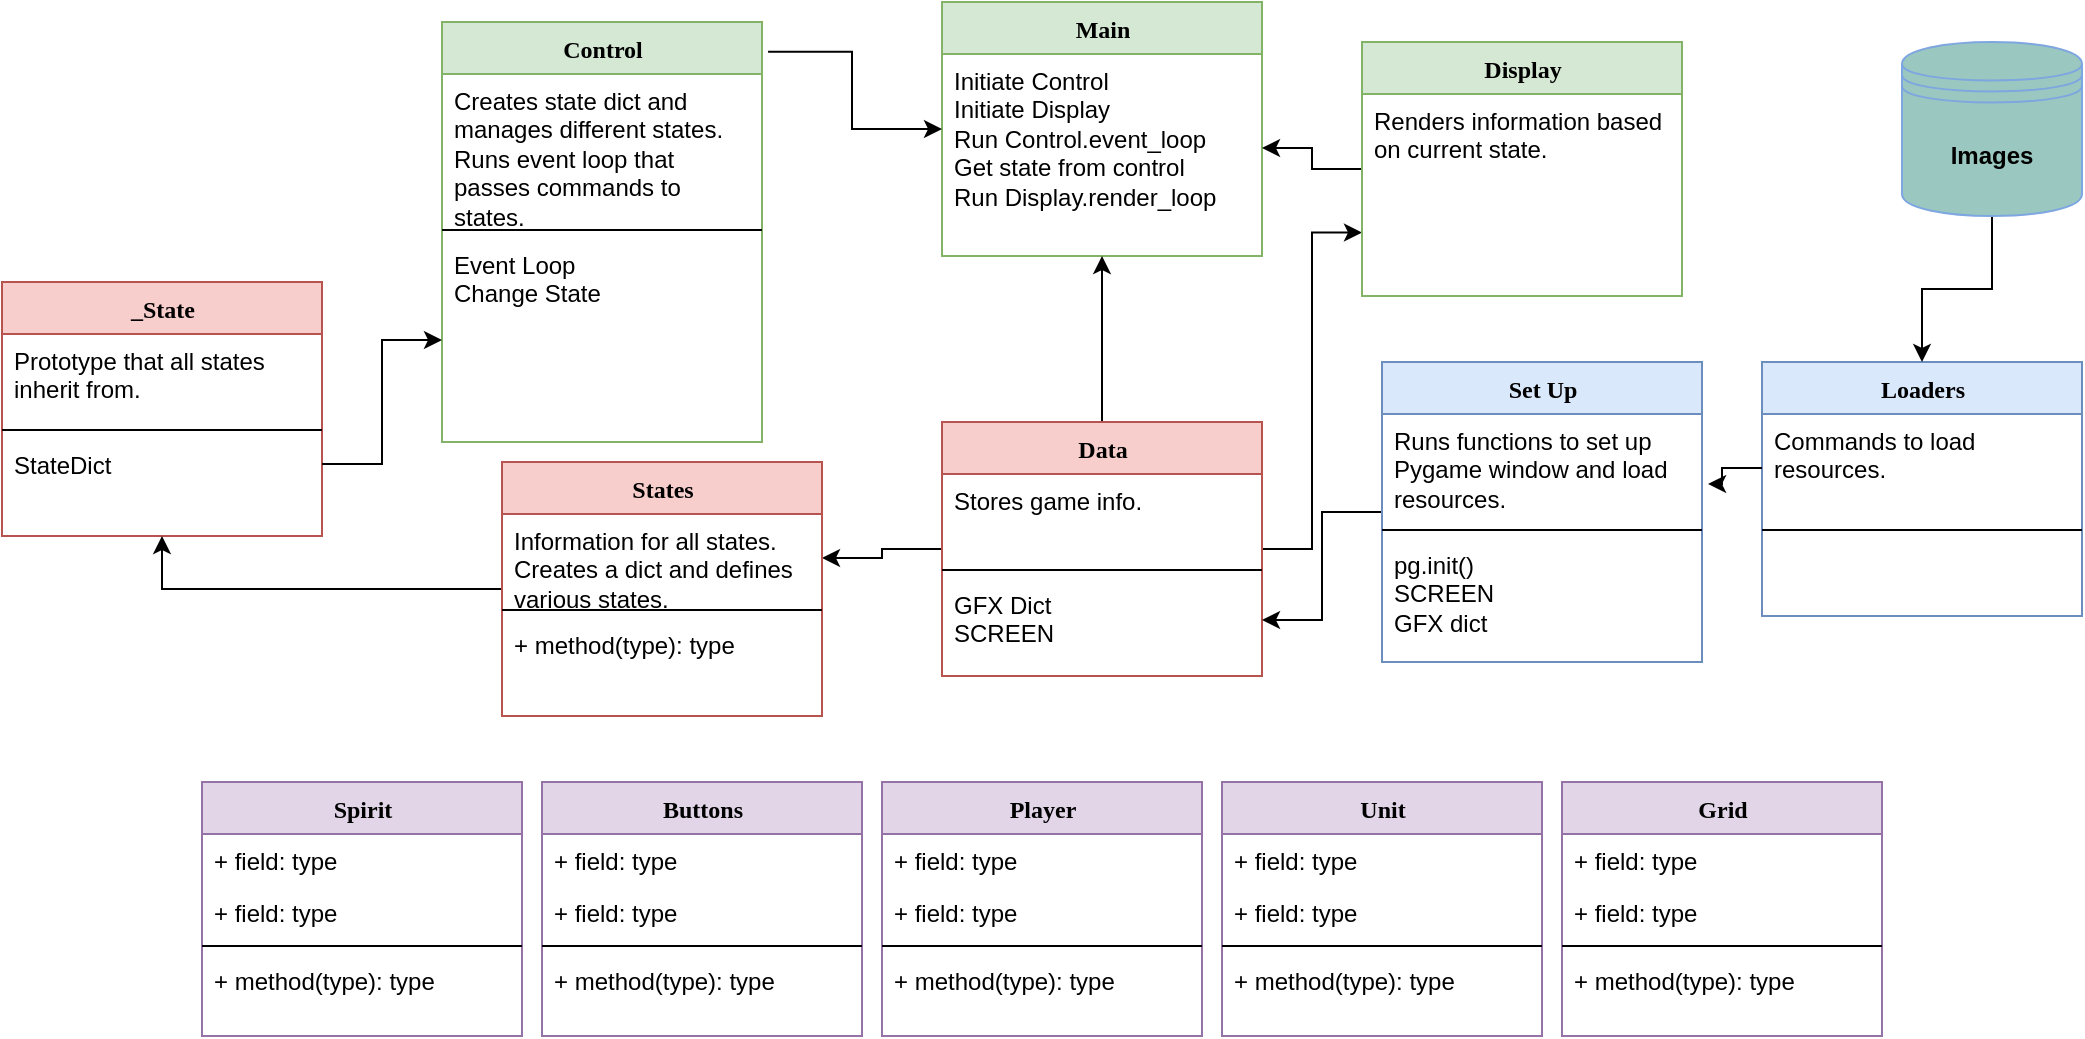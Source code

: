 <mxfile version="21.0.6" type="device"><diagram name="Page-1" id="9f46799a-70d6-7492-0946-bef42562c5a5"><mxGraphModel dx="1034" dy="704" grid="1" gridSize="10" guides="1" tooltips="1" connect="1" arrows="1" fold="1" page="1" pageScale="1" pageWidth="1100" pageHeight="850" background="none" math="0" shadow="0"><root><mxCell id="0"/><mxCell id="1" parent="0"/><mxCell id="78961159f06e98e8-17" value="Main" style="swimlane;html=1;fontStyle=1;align=center;verticalAlign=top;childLayout=stackLayout;horizontal=1;startSize=26;horizontalStack=0;resizeParent=1;resizeLast=0;collapsible=1;marginBottom=0;swimlaneFillColor=#ffffff;rounded=0;shadow=0;comic=0;labelBackgroundColor=none;strokeWidth=1;fillColor=#d5e8d4;fontFamily=Verdana;fontSize=12;strokeColor=#82b366;" parent="1" vertex="1"><mxGeometry x="520" width="160" height="127" as="geometry"/></mxCell><mxCell id="78961159f06e98e8-21" value="&lt;div&gt;Initiate Control&lt;/div&gt;&lt;div&gt;Initiate Display&lt;/div&gt;&lt;div&gt;Run Control.event_loop&lt;/div&gt;&lt;div&gt;Get state from control&lt;br&gt;&lt;/div&gt;&lt;div&gt;Run Display.render_loop&lt;br&gt;&lt;/div&gt;" style="text;html=1;strokeColor=none;fillColor=none;align=left;verticalAlign=top;spacingLeft=4;spacingRight=4;whiteSpace=wrap;overflow=hidden;rotatable=0;points=[[0,0.5],[1,0.5]];portConstraint=eastwest;" parent="78961159f06e98e8-17" vertex="1"><mxGeometry y="26" width="160" height="94" as="geometry"/></mxCell><mxCell id="-t0i3O5oJkL6AfwVkczq-73" style="edgeStyle=orthogonalEdgeStyle;rounded=0;orthogonalLoop=1;jettySize=auto;html=1;exitX=1.019;exitY=0.071;exitDx=0;exitDy=0;exitPerimeter=0;" parent="1" source="-t0i3O5oJkL6AfwVkczq-3" target="78961159f06e98e8-17" edge="1"><mxGeometry relative="1" as="geometry"/></mxCell><mxCell id="-t0i3O5oJkL6AfwVkczq-3" value="Control" style="swimlane;html=1;fontStyle=1;align=center;verticalAlign=top;childLayout=stackLayout;horizontal=1;startSize=26;horizontalStack=0;resizeParent=1;resizeLast=0;collapsible=1;marginBottom=0;swimlaneFillColor=#ffffff;rounded=0;shadow=0;comic=0;labelBackgroundColor=none;strokeWidth=1;fillColor=#d5e8d4;fontFamily=Verdana;fontSize=12;strokeColor=#82b366;" parent="1" vertex="1"><mxGeometry x="270" y="10" width="160" height="210" as="geometry"/></mxCell><mxCell id="-t0i3O5oJkL6AfwVkczq-4" value="Creates state dict and manages different states.&amp;nbsp; Runs event loop that passes commands to states." style="text;html=1;strokeColor=none;fillColor=none;align=left;verticalAlign=top;spacingLeft=4;spacingRight=4;whiteSpace=wrap;overflow=hidden;rotatable=0;points=[[0,0.5],[1,0.5]];portConstraint=eastwest;" parent="-t0i3O5oJkL6AfwVkczq-3" vertex="1"><mxGeometry y="26" width="160" height="74" as="geometry"/></mxCell><mxCell id="-t0i3O5oJkL6AfwVkczq-6" value="" style="line;html=1;strokeWidth=1;fillColor=none;align=left;verticalAlign=middle;spacingTop=-1;spacingLeft=3;spacingRight=3;rotatable=0;labelPosition=right;points=[];portConstraint=eastwest;" parent="-t0i3O5oJkL6AfwVkczq-3" vertex="1"><mxGeometry y="100" width="160" height="8" as="geometry"/></mxCell><mxCell id="-t0i3O5oJkL6AfwVkczq-7" value="&lt;div&gt;Event Loop&lt;/div&gt;&lt;div&gt;Change State&lt;br&gt;&lt;/div&gt;" style="text;html=1;strokeColor=none;fillColor=none;align=left;verticalAlign=top;spacingLeft=4;spacingRight=4;whiteSpace=wrap;overflow=hidden;rotatable=0;points=[[0,0.5],[1,0.5]];portConstraint=eastwest;" parent="-t0i3O5oJkL6AfwVkczq-3" vertex="1"><mxGeometry y="108" width="160" height="102" as="geometry"/></mxCell><mxCell id="-t0i3O5oJkL6AfwVkczq-13" value="_State" style="swimlane;html=1;fontStyle=1;align=center;verticalAlign=top;childLayout=stackLayout;horizontal=1;startSize=26;horizontalStack=0;resizeParent=1;resizeLast=0;collapsible=1;marginBottom=0;swimlaneFillColor=#ffffff;rounded=0;shadow=0;comic=0;labelBackgroundColor=none;strokeWidth=1;fillColor=#f8cecc;fontFamily=Verdana;fontSize=12;strokeColor=#b85450;" parent="1" vertex="1"><mxGeometry x="50" y="140" width="160" height="127" as="geometry"/></mxCell><mxCell id="-t0i3O5oJkL6AfwVkczq-14" value="Prototype that all states inherit from." style="text;html=1;strokeColor=none;fillColor=none;align=left;verticalAlign=top;spacingLeft=4;spacingRight=4;whiteSpace=wrap;overflow=hidden;rotatable=0;points=[[0,0.5],[1,0.5]];portConstraint=eastwest;" parent="-t0i3O5oJkL6AfwVkczq-13" vertex="1"><mxGeometry y="26" width="160" height="44" as="geometry"/></mxCell><mxCell id="-t0i3O5oJkL6AfwVkczq-16" value="" style="line;html=1;strokeWidth=1;fillColor=none;align=left;verticalAlign=middle;spacingTop=-1;spacingLeft=3;spacingRight=3;rotatable=0;labelPosition=right;points=[];portConstraint=eastwest;" parent="-t0i3O5oJkL6AfwVkczq-13" vertex="1"><mxGeometry y="70" width="160" height="8" as="geometry"/></mxCell><mxCell id="-t0i3O5oJkL6AfwVkczq-17" value="StateDict" style="text;html=1;strokeColor=none;fillColor=none;align=left;verticalAlign=top;spacingLeft=4;spacingRight=4;whiteSpace=wrap;overflow=hidden;rotatable=0;points=[[0,0.5],[1,0.5]];portConstraint=eastwest;" parent="-t0i3O5oJkL6AfwVkczq-13" vertex="1"><mxGeometry y="78" width="160" height="26" as="geometry"/></mxCell><mxCell id="DJUjctKNokW5IFbs1Ufc-6" style="edgeStyle=orthogonalEdgeStyle;rounded=0;orthogonalLoop=1;jettySize=auto;html=1;entryX=1;entryY=0.5;entryDx=0;entryDy=0;" parent="1" source="-t0i3O5oJkL6AfwVkczq-18" target="-t0i3O5oJkL6AfwVkczq-62" edge="1"><mxGeometry relative="1" as="geometry"/></mxCell><mxCell id="eDm8jYXldDvQwBTFlyfI-7" style="edgeStyle=orthogonalEdgeStyle;rounded=0;orthogonalLoop=1;jettySize=auto;html=1;entryX=0.5;entryY=1;entryDx=0;entryDy=0;" edge="1" parent="1" source="-t0i3O5oJkL6AfwVkczq-18" target="78961159f06e98e8-17"><mxGeometry relative="1" as="geometry"/></mxCell><mxCell id="eDm8jYXldDvQwBTFlyfI-14" style="edgeStyle=orthogonalEdgeStyle;rounded=0;orthogonalLoop=1;jettySize=auto;html=1;entryX=0;entryY=0.75;entryDx=0;entryDy=0;" edge="1" parent="1" source="-t0i3O5oJkL6AfwVkczq-18" target="-t0i3O5oJkL6AfwVkczq-34"><mxGeometry relative="1" as="geometry"/></mxCell><mxCell id="-t0i3O5oJkL6AfwVkczq-18" value="Data" style="swimlane;html=1;fontStyle=1;align=center;verticalAlign=top;childLayout=stackLayout;horizontal=1;startSize=26;horizontalStack=0;resizeParent=1;resizeLast=0;collapsible=1;marginBottom=0;swimlaneFillColor=#ffffff;rounded=0;shadow=0;comic=0;labelBackgroundColor=none;strokeWidth=1;fillColor=#f8cecc;fontFamily=Verdana;fontSize=12;strokeColor=#b85450;" parent="1" vertex="1"><mxGeometry x="520" y="210" width="160" height="127" as="geometry"/></mxCell><mxCell id="-t0i3O5oJkL6AfwVkczq-19" value="Stores game info." style="text;html=1;strokeColor=none;fillColor=none;align=left;verticalAlign=top;spacingLeft=4;spacingRight=4;whiteSpace=wrap;overflow=hidden;rotatable=0;points=[[0,0.5],[1,0.5]];portConstraint=eastwest;" parent="-t0i3O5oJkL6AfwVkczq-18" vertex="1"><mxGeometry y="26" width="160" height="44" as="geometry"/></mxCell><mxCell id="-t0i3O5oJkL6AfwVkczq-21" value="" style="line;html=1;strokeWidth=1;fillColor=none;align=left;verticalAlign=middle;spacingTop=-1;spacingLeft=3;spacingRight=3;rotatable=0;labelPosition=right;points=[];portConstraint=eastwest;" parent="-t0i3O5oJkL6AfwVkczq-18" vertex="1"><mxGeometry y="70" width="160" height="8" as="geometry"/></mxCell><mxCell id="-t0i3O5oJkL6AfwVkczq-22" value="&lt;div&gt;GFX Dict&lt;/div&gt;&lt;div&gt;SCREEN&lt;br&gt;&lt;/div&gt;" style="text;html=1;strokeColor=none;fillColor=none;align=left;verticalAlign=top;spacingLeft=4;spacingRight=4;whiteSpace=wrap;overflow=hidden;rotatable=0;points=[[0,0.5],[1,0.5]];portConstraint=eastwest;" parent="-t0i3O5oJkL6AfwVkczq-18" vertex="1"><mxGeometry y="78" width="160" height="42" as="geometry"/></mxCell><mxCell id="-t0i3O5oJkL6AfwVkczq-24" value="Player" style="swimlane;html=1;fontStyle=1;align=center;verticalAlign=top;childLayout=stackLayout;horizontal=1;startSize=26;horizontalStack=0;resizeParent=1;resizeLast=0;collapsible=1;marginBottom=0;swimlaneFillColor=#ffffff;rounded=0;shadow=0;comic=0;labelBackgroundColor=none;strokeWidth=1;fillColor=#e1d5e7;fontFamily=Verdana;fontSize=12;strokeColor=#9673a6;" parent="1" vertex="1"><mxGeometry x="490" y="390" width="160" height="127" as="geometry"/></mxCell><mxCell id="-t0i3O5oJkL6AfwVkczq-25" value="+ field: type" style="text;html=1;strokeColor=none;fillColor=none;align=left;verticalAlign=top;spacingLeft=4;spacingRight=4;whiteSpace=wrap;overflow=hidden;rotatable=0;points=[[0,0.5],[1,0.5]];portConstraint=eastwest;" parent="-t0i3O5oJkL6AfwVkczq-24" vertex="1"><mxGeometry y="26" width="160" height="26" as="geometry"/></mxCell><mxCell id="-t0i3O5oJkL6AfwVkczq-26" value="+ field: type" style="text;html=1;strokeColor=none;fillColor=none;align=left;verticalAlign=top;spacingLeft=4;spacingRight=4;whiteSpace=wrap;overflow=hidden;rotatable=0;points=[[0,0.5],[1,0.5]];portConstraint=eastwest;" parent="-t0i3O5oJkL6AfwVkczq-24" vertex="1"><mxGeometry y="52" width="160" height="26" as="geometry"/></mxCell><mxCell id="-t0i3O5oJkL6AfwVkczq-27" value="" style="line;html=1;strokeWidth=1;fillColor=none;align=left;verticalAlign=middle;spacingTop=-1;spacingLeft=3;spacingRight=3;rotatable=0;labelPosition=right;points=[];portConstraint=eastwest;" parent="-t0i3O5oJkL6AfwVkczq-24" vertex="1"><mxGeometry y="78" width="160" height="8" as="geometry"/></mxCell><mxCell id="-t0i3O5oJkL6AfwVkczq-28" value="+ method(type): type" style="text;html=1;strokeColor=none;fillColor=none;align=left;verticalAlign=top;spacingLeft=4;spacingRight=4;whiteSpace=wrap;overflow=hidden;rotatable=0;points=[[0,0.5],[1,0.5]];portConstraint=eastwest;" parent="-t0i3O5oJkL6AfwVkczq-24" vertex="1"><mxGeometry y="86" width="160" height="26" as="geometry"/></mxCell><mxCell id="eDm8jYXldDvQwBTFlyfI-8" style="edgeStyle=orthogonalEdgeStyle;rounded=0;orthogonalLoop=1;jettySize=auto;html=1;entryX=1;entryY=0.5;entryDx=0;entryDy=0;" edge="1" parent="1" source="-t0i3O5oJkL6AfwVkczq-34" target="78961159f06e98e8-21"><mxGeometry relative="1" as="geometry"/></mxCell><mxCell id="-t0i3O5oJkL6AfwVkczq-34" value="Display" style="swimlane;html=1;fontStyle=1;align=center;verticalAlign=top;childLayout=stackLayout;horizontal=1;startSize=26;horizontalStack=0;resizeParent=1;resizeLast=0;collapsible=1;marginBottom=0;swimlaneFillColor=#ffffff;rounded=0;shadow=0;comic=0;labelBackgroundColor=none;strokeWidth=1;fillColor=#d5e8d4;fontFamily=Verdana;fontSize=12;strokeColor=#82b366;" parent="1" vertex="1"><mxGeometry x="730" y="20" width="160" height="127" as="geometry"/></mxCell><mxCell id="-t0i3O5oJkL6AfwVkczq-35" value="Renders information based on current state." style="text;html=1;strokeColor=none;fillColor=none;align=left;verticalAlign=top;spacingLeft=4;spacingRight=4;whiteSpace=wrap;overflow=hidden;rotatable=0;points=[[0,0.5],[1,0.5]];portConstraint=eastwest;" parent="-t0i3O5oJkL6AfwVkczq-34" vertex="1"><mxGeometry y="26" width="160" height="44" as="geometry"/></mxCell><mxCell id="-t0i3O5oJkL6AfwVkczq-39" value="Spirit" style="swimlane;html=1;fontStyle=1;align=center;verticalAlign=top;childLayout=stackLayout;horizontal=1;startSize=26;horizontalStack=0;resizeParent=1;resizeLast=0;collapsible=1;marginBottom=0;swimlaneFillColor=#ffffff;rounded=0;shadow=0;comic=0;labelBackgroundColor=none;strokeWidth=1;fillColor=#e1d5e7;fontFamily=Verdana;fontSize=12;strokeColor=#9673a6;" parent="1" vertex="1"><mxGeometry x="150" y="390" width="160" height="127" as="geometry"/></mxCell><mxCell id="-t0i3O5oJkL6AfwVkczq-40" value="+ field: type" style="text;html=1;strokeColor=none;fillColor=none;align=left;verticalAlign=top;spacingLeft=4;spacingRight=4;whiteSpace=wrap;overflow=hidden;rotatable=0;points=[[0,0.5],[1,0.5]];portConstraint=eastwest;" parent="-t0i3O5oJkL6AfwVkczq-39" vertex="1"><mxGeometry y="26" width="160" height="26" as="geometry"/></mxCell><mxCell id="-t0i3O5oJkL6AfwVkczq-41" value="+ field: type" style="text;html=1;strokeColor=none;fillColor=none;align=left;verticalAlign=top;spacingLeft=4;spacingRight=4;whiteSpace=wrap;overflow=hidden;rotatable=0;points=[[0,0.5],[1,0.5]];portConstraint=eastwest;" parent="-t0i3O5oJkL6AfwVkczq-39" vertex="1"><mxGeometry y="52" width="160" height="26" as="geometry"/></mxCell><mxCell id="-t0i3O5oJkL6AfwVkczq-42" value="" style="line;html=1;strokeWidth=1;fillColor=none;align=left;verticalAlign=middle;spacingTop=-1;spacingLeft=3;spacingRight=3;rotatable=0;labelPosition=right;points=[];portConstraint=eastwest;" parent="-t0i3O5oJkL6AfwVkczq-39" vertex="1"><mxGeometry y="78" width="160" height="8" as="geometry"/></mxCell><mxCell id="-t0i3O5oJkL6AfwVkczq-43" value="+ method(type): type" style="text;html=1;strokeColor=none;fillColor=none;align=left;verticalAlign=top;spacingLeft=4;spacingRight=4;whiteSpace=wrap;overflow=hidden;rotatable=0;points=[[0,0.5],[1,0.5]];portConstraint=eastwest;" parent="-t0i3O5oJkL6AfwVkczq-39" vertex="1"><mxGeometry y="86" width="160" height="26" as="geometry"/></mxCell><mxCell id="-t0i3O5oJkL6AfwVkczq-44" value="Grid" style="swimlane;html=1;fontStyle=1;align=center;verticalAlign=top;childLayout=stackLayout;horizontal=1;startSize=26;horizontalStack=0;resizeParent=1;resizeLast=0;collapsible=1;marginBottom=0;swimlaneFillColor=#ffffff;rounded=0;shadow=0;comic=0;labelBackgroundColor=none;strokeWidth=1;fillColor=#e1d5e7;fontFamily=Verdana;fontSize=12;strokeColor=#9673a6;" parent="1" vertex="1"><mxGeometry x="830" y="390" width="160" height="127" as="geometry"/></mxCell><mxCell id="-t0i3O5oJkL6AfwVkczq-45" value="+ field: type" style="text;html=1;strokeColor=none;fillColor=none;align=left;verticalAlign=top;spacingLeft=4;spacingRight=4;whiteSpace=wrap;overflow=hidden;rotatable=0;points=[[0,0.5],[1,0.5]];portConstraint=eastwest;" parent="-t0i3O5oJkL6AfwVkczq-44" vertex="1"><mxGeometry y="26" width="160" height="26" as="geometry"/></mxCell><mxCell id="-t0i3O5oJkL6AfwVkczq-46" value="+ field: type" style="text;html=1;strokeColor=none;fillColor=none;align=left;verticalAlign=top;spacingLeft=4;spacingRight=4;whiteSpace=wrap;overflow=hidden;rotatable=0;points=[[0,0.5],[1,0.5]];portConstraint=eastwest;" parent="-t0i3O5oJkL6AfwVkczq-44" vertex="1"><mxGeometry y="52" width="160" height="26" as="geometry"/></mxCell><mxCell id="-t0i3O5oJkL6AfwVkczq-47" value="" style="line;html=1;strokeWidth=1;fillColor=none;align=left;verticalAlign=middle;spacingTop=-1;spacingLeft=3;spacingRight=3;rotatable=0;labelPosition=right;points=[];portConstraint=eastwest;" parent="-t0i3O5oJkL6AfwVkczq-44" vertex="1"><mxGeometry y="78" width="160" height="8" as="geometry"/></mxCell><mxCell id="-t0i3O5oJkL6AfwVkczq-48" value="+ method(type): type" style="text;html=1;strokeColor=none;fillColor=none;align=left;verticalAlign=top;spacingLeft=4;spacingRight=4;whiteSpace=wrap;overflow=hidden;rotatable=0;points=[[0,0.5],[1,0.5]];portConstraint=eastwest;" parent="-t0i3O5oJkL6AfwVkczq-44" vertex="1"><mxGeometry y="86" width="160" height="26" as="geometry"/></mxCell><mxCell id="-t0i3O5oJkL6AfwVkczq-49" value="Buttons" style="swimlane;html=1;fontStyle=1;align=center;verticalAlign=top;childLayout=stackLayout;horizontal=1;startSize=26;horizontalStack=0;resizeParent=1;resizeLast=0;collapsible=1;marginBottom=0;swimlaneFillColor=#ffffff;rounded=0;shadow=0;comic=0;labelBackgroundColor=none;strokeWidth=1;fillColor=#e1d5e7;fontFamily=Verdana;fontSize=12;strokeColor=#9673a6;" parent="1" vertex="1"><mxGeometry x="320" y="390" width="160" height="127" as="geometry"/></mxCell><mxCell id="-t0i3O5oJkL6AfwVkczq-50" value="+ field: type" style="text;html=1;strokeColor=none;fillColor=none;align=left;verticalAlign=top;spacingLeft=4;spacingRight=4;whiteSpace=wrap;overflow=hidden;rotatable=0;points=[[0,0.5],[1,0.5]];portConstraint=eastwest;" parent="-t0i3O5oJkL6AfwVkczq-49" vertex="1"><mxGeometry y="26" width="160" height="26" as="geometry"/></mxCell><mxCell id="-t0i3O5oJkL6AfwVkczq-51" value="+ field: type" style="text;html=1;strokeColor=none;fillColor=none;align=left;verticalAlign=top;spacingLeft=4;spacingRight=4;whiteSpace=wrap;overflow=hidden;rotatable=0;points=[[0,0.5],[1,0.5]];portConstraint=eastwest;" parent="-t0i3O5oJkL6AfwVkczq-49" vertex="1"><mxGeometry y="52" width="160" height="26" as="geometry"/></mxCell><mxCell id="-t0i3O5oJkL6AfwVkczq-52" value="" style="line;html=1;strokeWidth=1;fillColor=none;align=left;verticalAlign=middle;spacingTop=-1;spacingLeft=3;spacingRight=3;rotatable=0;labelPosition=right;points=[];portConstraint=eastwest;" parent="-t0i3O5oJkL6AfwVkczq-49" vertex="1"><mxGeometry y="78" width="160" height="8" as="geometry"/></mxCell><mxCell id="-t0i3O5oJkL6AfwVkczq-53" value="+ method(type): type" style="text;html=1;strokeColor=none;fillColor=none;align=left;verticalAlign=top;spacingLeft=4;spacingRight=4;whiteSpace=wrap;overflow=hidden;rotatable=0;points=[[0,0.5],[1,0.5]];portConstraint=eastwest;" parent="-t0i3O5oJkL6AfwVkczq-49" vertex="1"><mxGeometry y="86" width="160" height="26" as="geometry"/></mxCell><mxCell id="-t0i3O5oJkL6AfwVkczq-54" value="Unit" style="swimlane;html=1;fontStyle=1;align=center;verticalAlign=top;childLayout=stackLayout;horizontal=1;startSize=26;horizontalStack=0;resizeParent=1;resizeLast=0;collapsible=1;marginBottom=0;swimlaneFillColor=#ffffff;rounded=0;shadow=0;comic=0;labelBackgroundColor=none;strokeWidth=1;fillColor=#e1d5e7;fontFamily=Verdana;fontSize=12;strokeColor=#9673a6;" parent="1" vertex="1"><mxGeometry x="660" y="390" width="160" height="127" as="geometry"/></mxCell><mxCell id="-t0i3O5oJkL6AfwVkczq-55" value="+ field: type" style="text;html=1;strokeColor=none;fillColor=none;align=left;verticalAlign=top;spacingLeft=4;spacingRight=4;whiteSpace=wrap;overflow=hidden;rotatable=0;points=[[0,0.5],[1,0.5]];portConstraint=eastwest;" parent="-t0i3O5oJkL6AfwVkczq-54" vertex="1"><mxGeometry y="26" width="160" height="26" as="geometry"/></mxCell><mxCell id="-t0i3O5oJkL6AfwVkczq-56" value="+ field: type" style="text;html=1;strokeColor=none;fillColor=none;align=left;verticalAlign=top;spacingLeft=4;spacingRight=4;whiteSpace=wrap;overflow=hidden;rotatable=0;points=[[0,0.5],[1,0.5]];portConstraint=eastwest;" parent="-t0i3O5oJkL6AfwVkczq-54" vertex="1"><mxGeometry y="52" width="160" height="26" as="geometry"/></mxCell><mxCell id="-t0i3O5oJkL6AfwVkczq-57" value="" style="line;html=1;strokeWidth=1;fillColor=none;align=left;verticalAlign=middle;spacingTop=-1;spacingLeft=3;spacingRight=3;rotatable=0;labelPosition=right;points=[];portConstraint=eastwest;" parent="-t0i3O5oJkL6AfwVkczq-54" vertex="1"><mxGeometry y="78" width="160" height="8" as="geometry"/></mxCell><mxCell id="-t0i3O5oJkL6AfwVkczq-58" value="+ method(type): type" style="text;html=1;strokeColor=none;fillColor=none;align=left;verticalAlign=top;spacingLeft=4;spacingRight=4;whiteSpace=wrap;overflow=hidden;rotatable=0;points=[[0,0.5],[1,0.5]];portConstraint=eastwest;" parent="-t0i3O5oJkL6AfwVkczq-54" vertex="1"><mxGeometry y="86" width="160" height="26" as="geometry"/></mxCell><mxCell id="eDm8jYXldDvQwBTFlyfI-9" style="edgeStyle=orthogonalEdgeStyle;rounded=0;orthogonalLoop=1;jettySize=auto;html=1;entryX=0.5;entryY=1;entryDx=0;entryDy=0;" edge="1" parent="1" source="-t0i3O5oJkL6AfwVkczq-61" target="-t0i3O5oJkL6AfwVkczq-13"><mxGeometry relative="1" as="geometry"/></mxCell><mxCell id="-t0i3O5oJkL6AfwVkczq-61" value="States" style="swimlane;html=1;fontStyle=1;align=center;verticalAlign=top;childLayout=stackLayout;horizontal=1;startSize=26;horizontalStack=0;resizeParent=1;resizeLast=0;collapsible=1;marginBottom=0;swimlaneFillColor=#ffffff;rounded=0;shadow=0;comic=0;labelBackgroundColor=none;strokeWidth=1;fillColor=#f8cecc;fontFamily=Verdana;fontSize=12;strokeColor=#b85450;" parent="1" vertex="1"><mxGeometry x="300" y="230" width="160" height="127" as="geometry"/></mxCell><mxCell id="-t0i3O5oJkL6AfwVkczq-62" value="Information for all states.&amp;nbsp; Creates a dict and defines various states." style="text;html=1;strokeColor=none;fillColor=none;align=left;verticalAlign=top;spacingLeft=4;spacingRight=4;whiteSpace=wrap;overflow=hidden;rotatable=0;points=[[0,0.5],[1,0.5]];portConstraint=eastwest;" parent="-t0i3O5oJkL6AfwVkczq-61" vertex="1"><mxGeometry y="26" width="160" height="44" as="geometry"/></mxCell><mxCell id="-t0i3O5oJkL6AfwVkczq-63" value="" style="line;html=1;strokeWidth=1;fillColor=none;align=left;verticalAlign=middle;spacingTop=-1;spacingLeft=3;spacingRight=3;rotatable=0;labelPosition=right;points=[];portConstraint=eastwest;" parent="-t0i3O5oJkL6AfwVkczq-61" vertex="1"><mxGeometry y="70" width="160" height="8" as="geometry"/></mxCell><mxCell id="-t0i3O5oJkL6AfwVkczq-64" value="+ method(type): type" style="text;html=1;strokeColor=none;fillColor=none;align=left;verticalAlign=top;spacingLeft=4;spacingRight=4;whiteSpace=wrap;overflow=hidden;rotatable=0;points=[[0,0.5],[1,0.5]];portConstraint=eastwest;" parent="-t0i3O5oJkL6AfwVkczq-61" vertex="1"><mxGeometry y="78" width="160" height="30" as="geometry"/></mxCell><mxCell id="eDm8jYXldDvQwBTFlyfI-11" style="edgeStyle=orthogonalEdgeStyle;rounded=0;orthogonalLoop=1;jettySize=auto;html=1;" edge="1" parent="1" source="RKAg7bWh1QvAr-ADB0N2-1" target="-t0i3O5oJkL6AfwVkczq-22"><mxGeometry relative="1" as="geometry"/></mxCell><mxCell id="RKAg7bWh1QvAr-ADB0N2-1" value="&lt;div&gt;Set Up&lt;/div&gt;&lt;div&gt;&lt;br&gt;&lt;/div&gt;" style="swimlane;html=1;fontStyle=1;align=center;verticalAlign=top;childLayout=stackLayout;horizontal=1;startSize=26;horizontalStack=0;resizeParent=1;resizeLast=0;collapsible=1;marginBottom=0;swimlaneFillColor=#ffffff;rounded=0;shadow=0;comic=0;labelBackgroundColor=none;strokeWidth=1;fillColor=#dae8fc;fontFamily=Verdana;fontSize=12;strokeColor=#6c8ebf;" parent="1" vertex="1"><mxGeometry x="740" y="180" width="160" height="150" as="geometry"/></mxCell><mxCell id="RKAg7bWh1QvAr-ADB0N2-2" value="Runs functions to set up Pygame window and load resources." style="text;html=1;strokeColor=none;fillColor=none;align=left;verticalAlign=top;spacingLeft=4;spacingRight=4;whiteSpace=wrap;overflow=hidden;rotatable=0;points=[[0,0.5],[1,0.5]];portConstraint=eastwest;" parent="RKAg7bWh1QvAr-ADB0N2-1" vertex="1"><mxGeometry y="26" width="160" height="54" as="geometry"/></mxCell><mxCell id="RKAg7bWh1QvAr-ADB0N2-4" value="" style="line;html=1;strokeWidth=1;fillColor=none;align=left;verticalAlign=middle;spacingTop=-1;spacingLeft=3;spacingRight=3;rotatable=0;labelPosition=right;points=[];portConstraint=eastwest;" parent="RKAg7bWh1QvAr-ADB0N2-1" vertex="1"><mxGeometry y="80" width="160" height="8" as="geometry"/></mxCell><mxCell id="RKAg7bWh1QvAr-ADB0N2-5" value="&lt;div&gt;pg.init()&lt;/div&gt;&lt;div&gt;SCREEN&lt;/div&gt;&lt;div&gt;GFX dict&lt;br&gt;&lt;/div&gt;" style="text;html=1;strokeColor=none;fillColor=none;align=left;verticalAlign=top;spacingLeft=4;spacingRight=4;whiteSpace=wrap;overflow=hidden;rotatable=0;points=[[0,0.5],[1,0.5]];portConstraint=eastwest;" parent="RKAg7bWh1QvAr-ADB0N2-1" vertex="1"><mxGeometry y="88" width="160" height="62" as="geometry"/></mxCell><mxCell id="RKAg7bWh1QvAr-ADB0N2-8" value="&lt;div&gt;Loaders&lt;/div&gt;&lt;div&gt;&lt;br&gt;&lt;/div&gt;" style="swimlane;html=1;fontStyle=1;align=center;verticalAlign=top;childLayout=stackLayout;horizontal=1;startSize=26;horizontalStack=0;resizeParent=1;resizeLast=0;collapsible=1;marginBottom=0;swimlaneFillColor=#ffffff;rounded=0;shadow=0;comic=0;labelBackgroundColor=none;strokeWidth=1;fillColor=#dae8fc;fontFamily=Verdana;fontSize=12;strokeColor=#6c8ebf;" parent="1" vertex="1"><mxGeometry x="930" y="180" width="160" height="127" as="geometry"/></mxCell><mxCell id="RKAg7bWh1QvAr-ADB0N2-9" value="Commands to load resources." style="text;html=1;strokeColor=none;fillColor=none;align=left;verticalAlign=top;spacingLeft=4;spacingRight=4;whiteSpace=wrap;overflow=hidden;rotatable=0;points=[[0,0.5],[1,0.5]];portConstraint=eastwest;" parent="RKAg7bWh1QvAr-ADB0N2-8" vertex="1"><mxGeometry y="26" width="160" height="54" as="geometry"/></mxCell><mxCell id="RKAg7bWh1QvAr-ADB0N2-10" value="" style="line;html=1;strokeWidth=1;fillColor=none;align=left;verticalAlign=middle;spacingTop=-1;spacingLeft=3;spacingRight=3;rotatable=0;labelPosition=right;points=[];portConstraint=eastwest;" parent="RKAg7bWh1QvAr-ADB0N2-8" vertex="1"><mxGeometry y="80" width="160" height="8" as="geometry"/></mxCell><mxCell id="RKAg7bWh1QvAr-ADB0N2-12" style="edgeStyle=orthogonalEdgeStyle;rounded=0;orthogonalLoop=1;jettySize=auto;html=1;entryX=1.019;entryY=0.648;entryDx=0;entryDy=0;entryPerimeter=0;" parent="1" source="RKAg7bWh1QvAr-ADB0N2-9" target="RKAg7bWh1QvAr-ADB0N2-2" edge="1"><mxGeometry relative="1" as="geometry"/></mxCell><mxCell id="eDm8jYXldDvQwBTFlyfI-3" style="edgeStyle=orthogonalEdgeStyle;rounded=0;orthogonalLoop=1;jettySize=auto;html=1;" edge="1" parent="1" source="eDm8jYXldDvQwBTFlyfI-1" target="RKAg7bWh1QvAr-ADB0N2-8"><mxGeometry relative="1" as="geometry"/></mxCell><mxCell id="eDm8jYXldDvQwBTFlyfI-1" value="&lt;b&gt;Images&lt;/b&gt;" style="shape=datastore;whiteSpace=wrap;html=1;strokeColor=#7EA6E0;fillColor=#9AC7BF;" vertex="1" parent="1"><mxGeometry x="1000" y="20" width="90" height="87" as="geometry"/></mxCell><mxCell id="eDm8jYXldDvQwBTFlyfI-10" style="edgeStyle=orthogonalEdgeStyle;rounded=0;orthogonalLoop=1;jettySize=auto;html=1;entryX=0;entryY=0.5;entryDx=0;entryDy=0;" edge="1" parent="1" source="-t0i3O5oJkL6AfwVkczq-17" target="-t0i3O5oJkL6AfwVkczq-7"><mxGeometry relative="1" as="geometry"/></mxCell></root></mxGraphModel></diagram></mxfile>